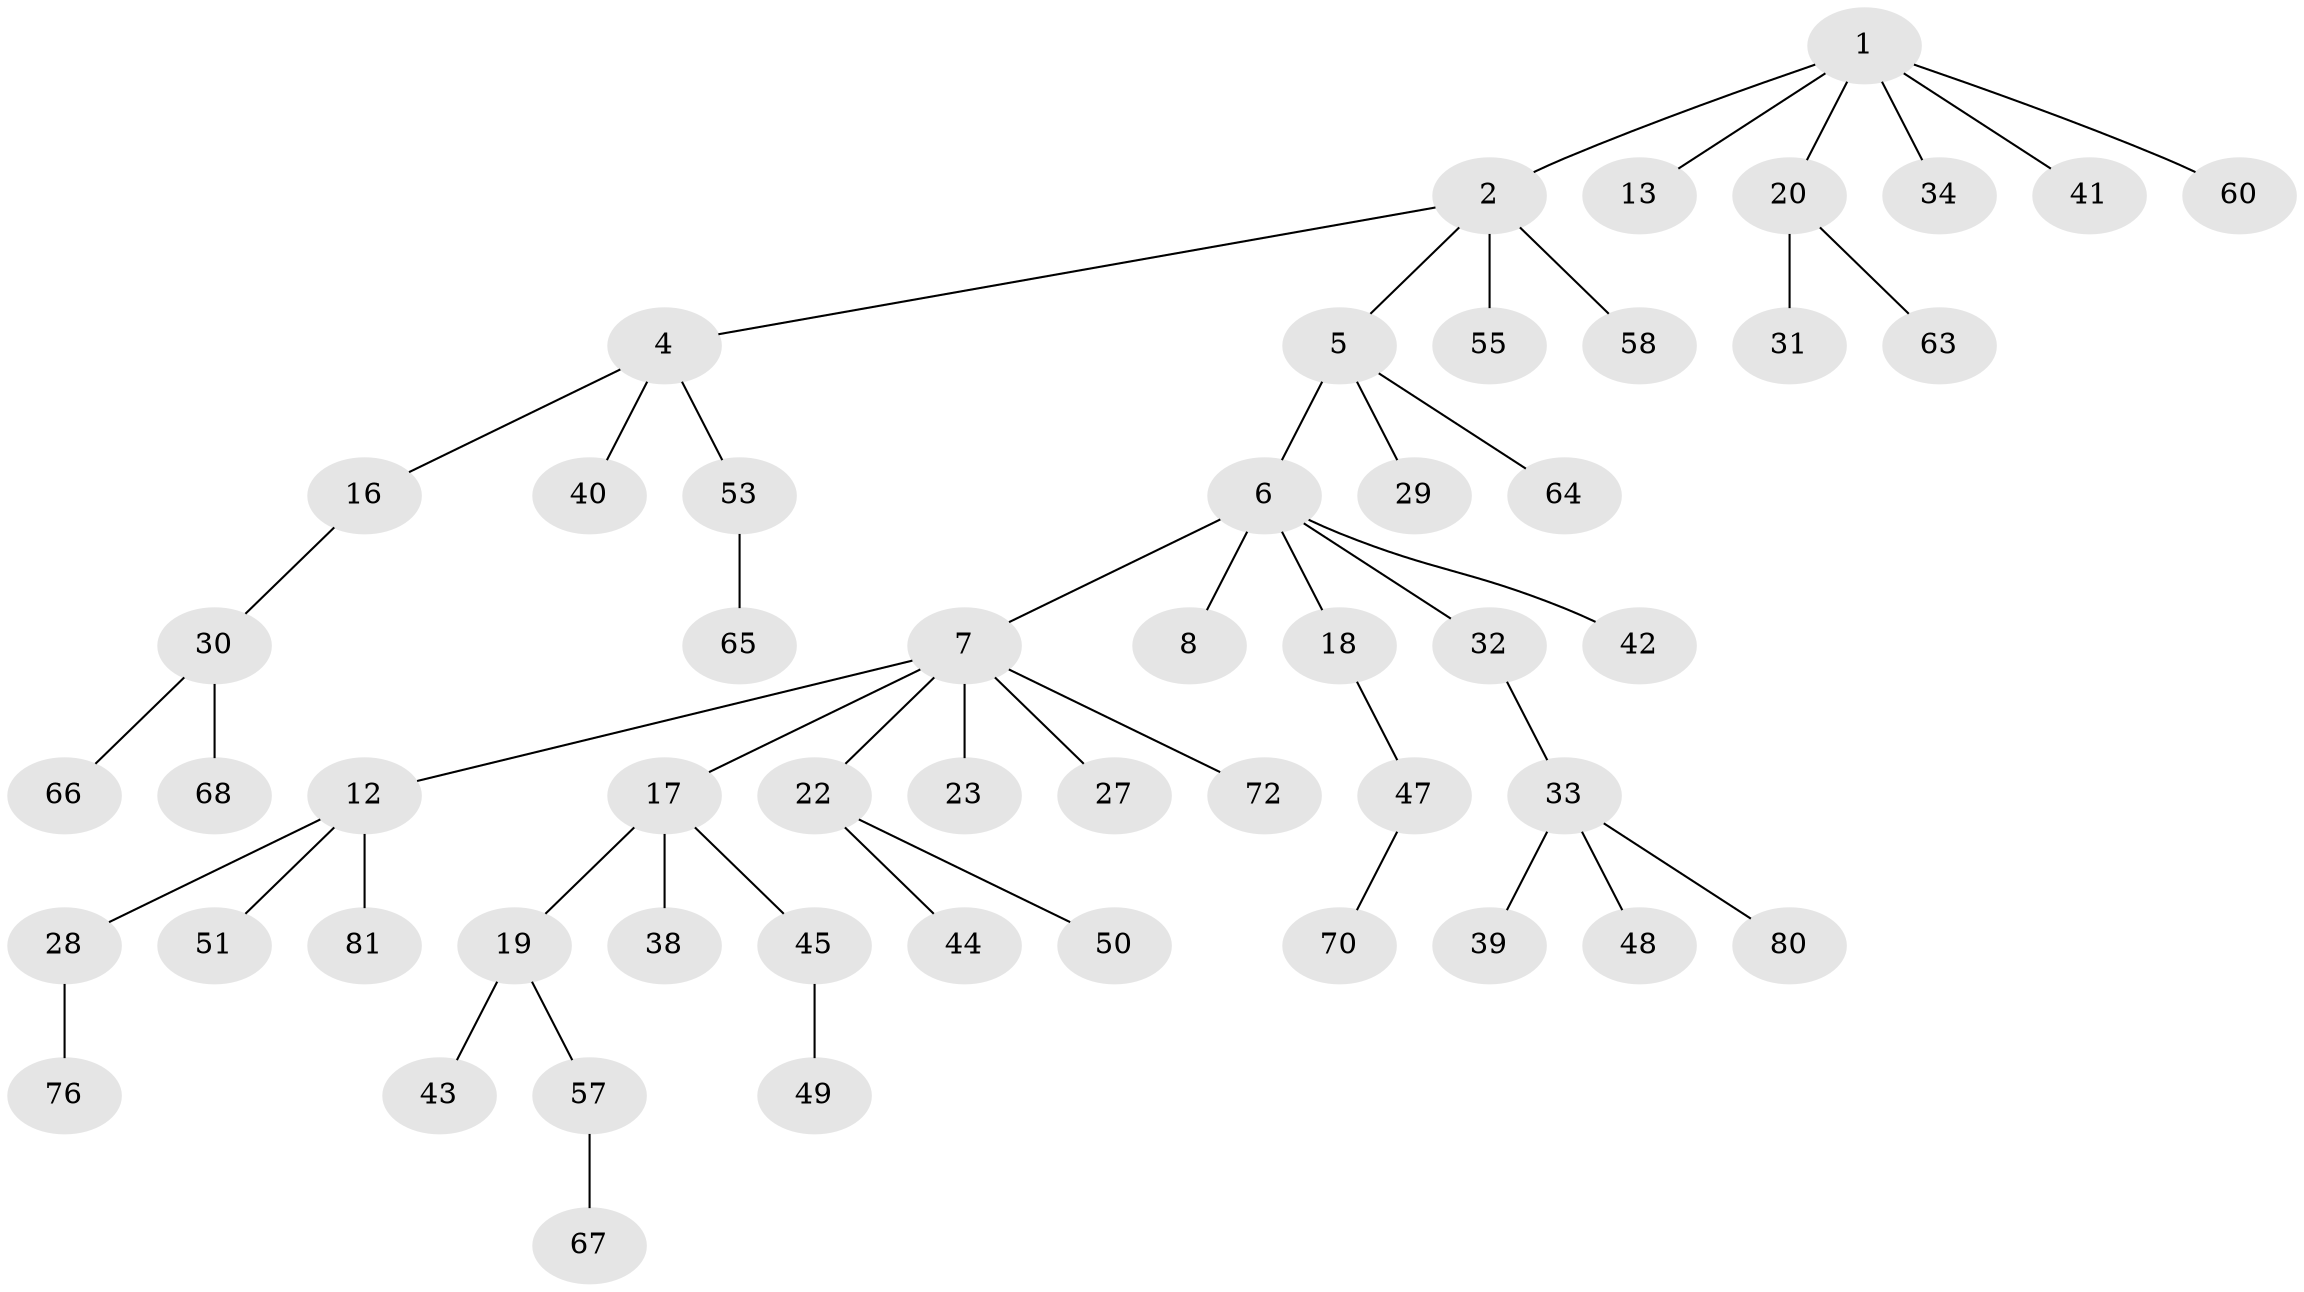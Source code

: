 // Generated by graph-tools (version 1.1) at 2025/24/03/03/25 07:24:08]
// undirected, 53 vertices, 52 edges
graph export_dot {
graph [start="1"]
  node [color=gray90,style=filled];
  1 [super="+11"];
  2 [super="+3"];
  4 [super="+15"];
  5 [super="+9"];
  6 [super="+14"];
  7 [super="+10"];
  8 [super="+24"];
  12 [super="+25"];
  13;
  16;
  17 [super="+37"];
  18 [super="+21"];
  19;
  20 [super="+26"];
  22 [super="+77"];
  23;
  27;
  28 [super="+36"];
  29 [super="+54"];
  30 [super="+62"];
  31 [super="+46"];
  32 [super="+52"];
  33 [super="+35"];
  34;
  38;
  39;
  40 [super="+56"];
  41;
  42;
  43 [super="+59"];
  44 [super="+78"];
  45 [super="+71"];
  47;
  48;
  49;
  50 [super="+73"];
  51 [super="+74"];
  53;
  55;
  57 [super="+75"];
  58 [super="+61"];
  60;
  63;
  64;
  65 [super="+69"];
  66;
  67;
  68 [super="+79"];
  70 [super="+82"];
  72;
  76;
  80;
  81;
  1 -- 2;
  1 -- 34;
  1 -- 20;
  1 -- 41;
  1 -- 60;
  1 -- 13;
  2 -- 4;
  2 -- 5;
  2 -- 58;
  2 -- 55;
  4 -- 16;
  4 -- 40;
  4 -- 53;
  5 -- 6;
  5 -- 64;
  5 -- 29;
  6 -- 7;
  6 -- 8;
  6 -- 32;
  6 -- 18;
  6 -- 42;
  7 -- 23;
  7 -- 72;
  7 -- 17;
  7 -- 22;
  7 -- 27;
  7 -- 12;
  12 -- 28;
  12 -- 81;
  12 -- 51;
  16 -- 30;
  17 -- 19;
  17 -- 38;
  17 -- 45;
  18 -- 47;
  19 -- 43;
  19 -- 57;
  20 -- 63;
  20 -- 31;
  22 -- 44;
  22 -- 50;
  28 -- 76;
  30 -- 66;
  30 -- 68;
  32 -- 33;
  33 -- 80;
  33 -- 48;
  33 -- 39;
  45 -- 49;
  47 -- 70;
  53 -- 65;
  57 -- 67;
}
